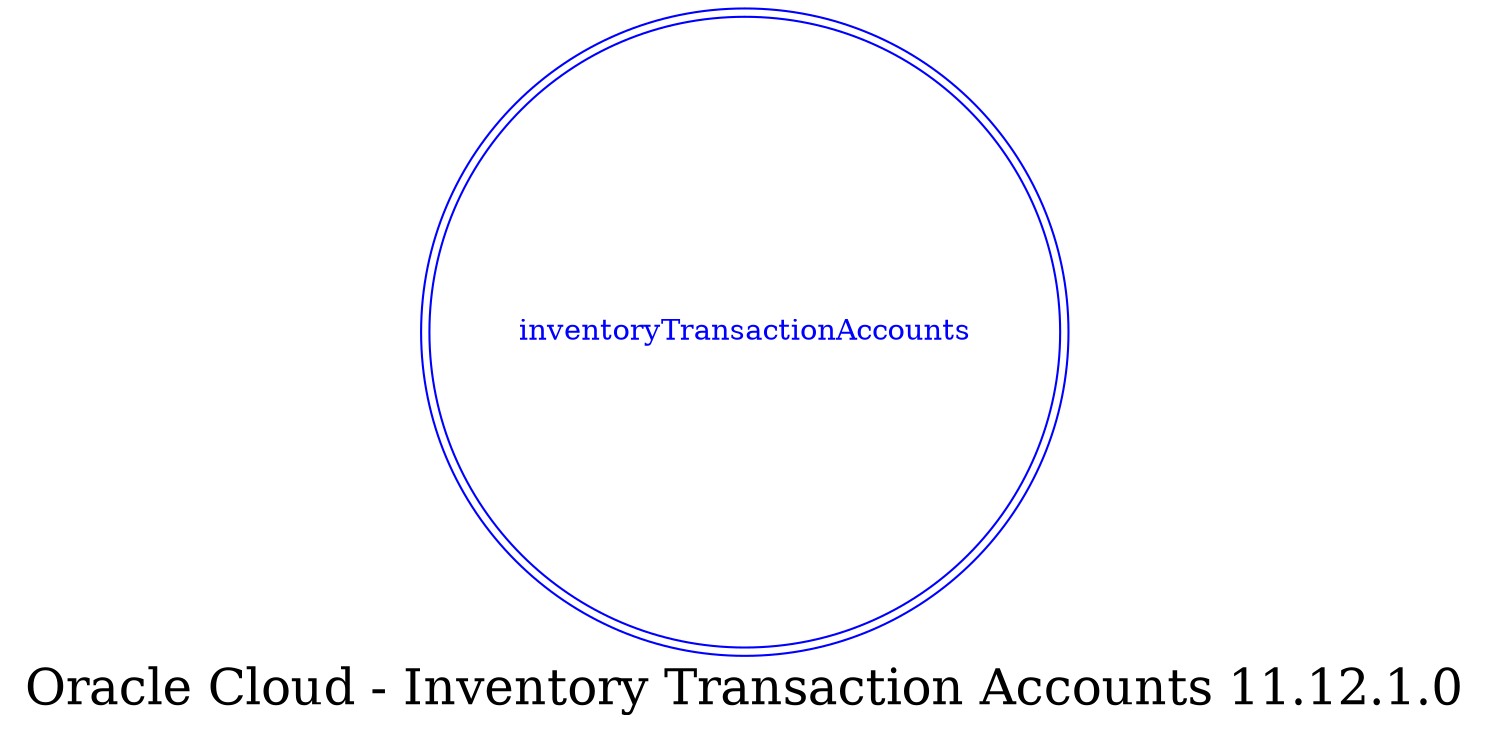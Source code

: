 digraph LexiconGraph {
graph[label="Oracle Cloud - Inventory Transaction Accounts 11.12.1.0", fontsize=24]
splines=true
"inventoryTransactionAccounts" [color=blue, fontcolor=blue, shape=doublecircle]
}
